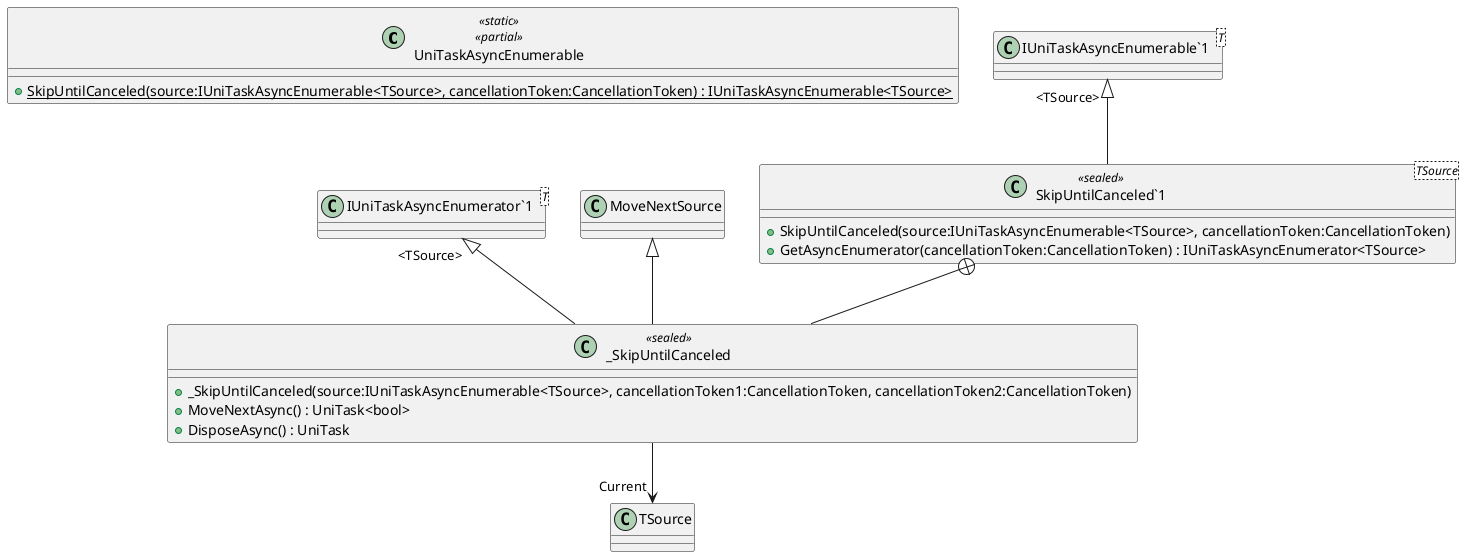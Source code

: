 @startuml
class UniTaskAsyncEnumerable <<static>> <<partial>> {
    + {static} SkipUntilCanceled(source:IUniTaskAsyncEnumerable<TSource>, cancellationToken:CancellationToken) : IUniTaskAsyncEnumerable<TSource>
}
class "SkipUntilCanceled`1"<TSource> <<sealed>> {
    + SkipUntilCanceled(source:IUniTaskAsyncEnumerable<TSource>, cancellationToken:CancellationToken)
    + GetAsyncEnumerator(cancellationToken:CancellationToken) : IUniTaskAsyncEnumerator<TSource>
}
class "IUniTaskAsyncEnumerable`1"<T> {
}
class _SkipUntilCanceled <<sealed>> {
    + _SkipUntilCanceled(source:IUniTaskAsyncEnumerable<TSource>, cancellationToken1:CancellationToken, cancellationToken2:CancellationToken)
    + MoveNextAsync() : UniTask<bool>
    + DisposeAsync() : UniTask
}
class "IUniTaskAsyncEnumerator`1"<T> {
}
"IUniTaskAsyncEnumerable`1" "<TSource>" <|-- "SkipUntilCanceled`1"
"SkipUntilCanceled`1" +-- _SkipUntilCanceled
MoveNextSource <|-- _SkipUntilCanceled
"IUniTaskAsyncEnumerator`1" "<TSource>" <|-- _SkipUntilCanceled
_SkipUntilCanceled --> "Current" TSource
@enduml
